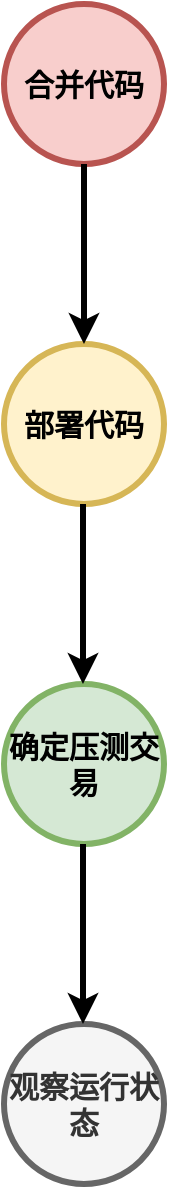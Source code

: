 <mxfile version="20.8.5" type="github">
  <diagram id="069mXlZgiNTChSjant99" name="第 1 页">
    <mxGraphModel dx="2074" dy="1043" grid="1" gridSize="10" guides="1" tooltips="1" connect="1" arrows="1" fold="1" page="1" pageScale="1" pageWidth="1169" pageHeight="1654" math="0" shadow="0">
      <root>
        <mxCell id="0" />
        <mxCell id="1" parent="0" />
        <mxCell id="Ui7_pYZ_Vi21XEhTOCzs-2" value="&lt;b&gt;&lt;font style=&quot;font-size: 15px;&quot;&gt;合并代码&lt;/font&gt;&lt;/b&gt;" style="ellipse;whiteSpace=wrap;html=1;aspect=fixed;strokeWidth=3;fillColor=#f8cecc;strokeColor=#b85450;" vertex="1" parent="1">
          <mxGeometry x="520" y="440" width="80" height="80" as="geometry" />
        </mxCell>
        <mxCell id="Ui7_pYZ_Vi21XEhTOCzs-3" value="&lt;font style=&quot;font-size: 15px;&quot;&gt;&lt;b&gt;部署代码&lt;/b&gt;&lt;/font&gt;" style="ellipse;whiteSpace=wrap;html=1;aspect=fixed;strokeWidth=3;fillColor=#fff2cc;strokeColor=#d6b656;" vertex="1" parent="1">
          <mxGeometry x="520" y="610" width="80" height="80" as="geometry" />
        </mxCell>
        <mxCell id="Ui7_pYZ_Vi21XEhTOCzs-6" value="" style="endArrow=classic;html=1;rounded=0;strokeWidth=3;" edge="1" parent="1" target="Ui7_pYZ_Vi21XEhTOCzs-3">
          <mxGeometry width="50" height="50" relative="1" as="geometry">
            <mxPoint x="560" y="520" as="sourcePoint" />
            <mxPoint x="610" y="470" as="targetPoint" />
          </mxGeometry>
        </mxCell>
        <mxCell id="Ui7_pYZ_Vi21XEhTOCzs-7" value="&lt;font style=&quot;font-size: 15px;&quot;&gt;&lt;b&gt;确定压测交易&lt;/b&gt;&lt;/font&gt;" style="ellipse;whiteSpace=wrap;html=1;aspect=fixed;strokeWidth=3;fillColor=#d5e8d4;strokeColor=#82b366;" vertex="1" parent="1">
          <mxGeometry x="520" y="780" width="80" height="80" as="geometry" />
        </mxCell>
        <mxCell id="Ui7_pYZ_Vi21XEhTOCzs-8" value="" style="endArrow=classic;html=1;rounded=0;strokeWidth=3;" edge="1" parent="1">
          <mxGeometry width="50" height="50" relative="1" as="geometry">
            <mxPoint x="559.5" y="690" as="sourcePoint" />
            <mxPoint x="559.5" y="780" as="targetPoint" />
          </mxGeometry>
        </mxCell>
        <mxCell id="Ui7_pYZ_Vi21XEhTOCzs-9" value="&lt;b&gt;&lt;font style=&quot;font-size: 15px;&quot;&gt;观察运行状态&lt;/font&gt;&lt;/b&gt;" style="ellipse;whiteSpace=wrap;html=1;aspect=fixed;strokeWidth=3;fillColor=#f5f5f5;strokeColor=#666666;fontColor=#333333;" vertex="1" parent="1">
          <mxGeometry x="520" y="950" width="80" height="80" as="geometry" />
        </mxCell>
        <mxCell id="Ui7_pYZ_Vi21XEhTOCzs-11" value="" style="endArrow=classic;html=1;rounded=0;strokeWidth=3;" edge="1" parent="1">
          <mxGeometry width="50" height="50" relative="1" as="geometry">
            <mxPoint x="559.5" y="860" as="sourcePoint" />
            <mxPoint x="559.5" y="950" as="targetPoint" />
          </mxGeometry>
        </mxCell>
      </root>
    </mxGraphModel>
  </diagram>
</mxfile>
